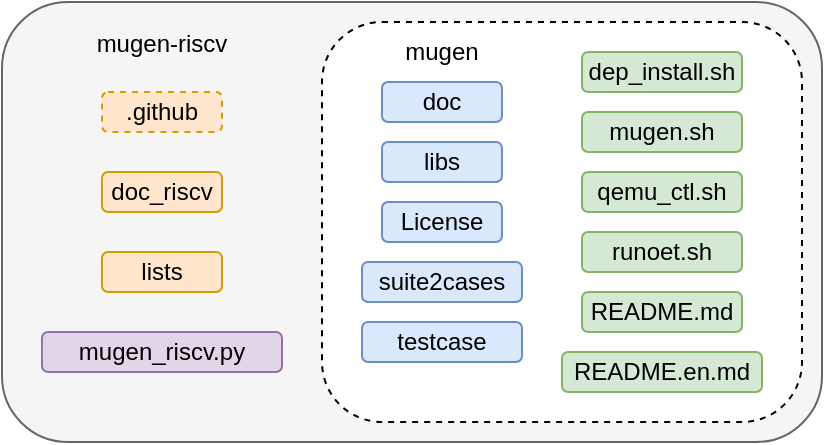 <mxfile version="20.2.3" type="device"><diagram id="XQWw4n_qW-yiIsj72fMN" name="Page-1"><mxGraphModel dx="813" dy="499" grid="1" gridSize="10" guides="1" tooltips="1" connect="1" arrows="1" fold="1" page="1" pageScale="1" pageWidth="1100" pageHeight="850" math="0" shadow="0"><root><mxCell id="0"/><mxCell id="1" parent="0"/><mxCell id="MdXzOckYiZzXHVkL8D_M-18" value="" style="rounded=1;whiteSpace=wrap;html=1;fillColor=#f5f5f5;fontColor=#333333;strokeColor=#666666;" vertex="1" parent="1"><mxGeometry x="270" y="320" width="410" height="220" as="geometry"/></mxCell><mxCell id="MdXzOckYiZzXHVkL8D_M-17" value="" style="rounded=1;whiteSpace=wrap;html=1;dashed=1;" vertex="1" parent="1"><mxGeometry x="430" y="330" width="240" height="200" as="geometry"/></mxCell><mxCell id="MdXzOckYiZzXHVkL8D_M-1" value=".github" style="rounded=1;whiteSpace=wrap;html=1;fillColor=#ffe6cc;strokeColor=#d79b00;dashed=1;" vertex="1" parent="1"><mxGeometry x="320" y="365" width="60" height="20" as="geometry"/></mxCell><mxCell id="MdXzOckYiZzXHVkL8D_M-2" value="doc" style="rounded=1;whiteSpace=wrap;html=1;fillColor=#dae8fc;strokeColor=#6c8ebf;" vertex="1" parent="1"><mxGeometry x="460" y="360" width="60" height="20" as="geometry"/></mxCell><mxCell id="MdXzOckYiZzXHVkL8D_M-3" value="libs" style="rounded=1;whiteSpace=wrap;html=1;fillColor=#dae8fc;strokeColor=#6c8ebf;" vertex="1" parent="1"><mxGeometry x="460" y="390" width="60" height="20" as="geometry"/></mxCell><mxCell id="MdXzOckYiZzXHVkL8D_M-4" value="License" style="rounded=1;whiteSpace=wrap;html=1;fillColor=#dae8fc;strokeColor=#6c8ebf;" vertex="1" parent="1"><mxGeometry x="460" y="420" width="60" height="20" as="geometry"/></mxCell><mxCell id="MdXzOckYiZzXHVkL8D_M-5" value="suite2cases" style="rounded=1;whiteSpace=wrap;html=1;fillColor=#dae8fc;strokeColor=#6c8ebf;" vertex="1" parent="1"><mxGeometry x="450" y="450" width="80" height="20" as="geometry"/></mxCell><mxCell id="MdXzOckYiZzXHVkL8D_M-6" value="testcase" style="rounded=1;whiteSpace=wrap;html=1;fillColor=#dae8fc;strokeColor=#6c8ebf;" vertex="1" parent="1"><mxGeometry x="450" y="480" width="80" height="20" as="geometry"/></mxCell><mxCell id="MdXzOckYiZzXHVkL8D_M-7" value="dep_install.sh" style="rounded=1;whiteSpace=wrap;html=1;fillColor=#d5e8d4;strokeColor=#82b366;" vertex="1" parent="1"><mxGeometry x="560" y="345" width="80" height="20" as="geometry"/></mxCell><mxCell id="MdXzOckYiZzXHVkL8D_M-8" value="mugen.sh" style="rounded=1;whiteSpace=wrap;html=1;fillColor=#d5e8d4;strokeColor=#82b366;" vertex="1" parent="1"><mxGeometry x="560" y="375" width="80" height="20" as="geometry"/></mxCell><mxCell id="MdXzOckYiZzXHVkL8D_M-9" value="qemu_ctl.sh" style="rounded=1;whiteSpace=wrap;html=1;fillColor=#d5e8d4;strokeColor=#82b366;" vertex="1" parent="1"><mxGeometry x="560" y="405" width="80" height="20" as="geometry"/></mxCell><mxCell id="MdXzOckYiZzXHVkL8D_M-10" value="runoet.sh" style="rounded=1;whiteSpace=wrap;html=1;fillColor=#d5e8d4;strokeColor=#82b366;" vertex="1" parent="1"><mxGeometry x="560" y="435" width="80" height="20" as="geometry"/></mxCell><mxCell id="MdXzOckYiZzXHVkL8D_M-11" value="README.md" style="rounded=1;whiteSpace=wrap;html=1;fillColor=#d5e8d4;strokeColor=#82b366;" vertex="1" parent="1"><mxGeometry x="560" y="465" width="80" height="20" as="geometry"/></mxCell><mxCell id="MdXzOckYiZzXHVkL8D_M-12" value="README.en.md" style="rounded=1;whiteSpace=wrap;html=1;fillColor=#d5e8d4;strokeColor=#82b366;" vertex="1" parent="1"><mxGeometry x="550" y="495" width="100" height="20" as="geometry"/></mxCell><mxCell id="MdXzOckYiZzXHVkL8D_M-13" value="doc_riscv" style="rounded=1;whiteSpace=wrap;html=1;fillColor=#ffe6cc;strokeColor=#d79b00;" vertex="1" parent="1"><mxGeometry x="320" y="405" width="60" height="20" as="geometry"/></mxCell><mxCell id="MdXzOckYiZzXHVkL8D_M-14" value="lists" style="rounded=1;whiteSpace=wrap;html=1;fillColor=#ffe6cc;strokeColor=#d79b00;" vertex="1" parent="1"><mxGeometry x="320" y="445" width="60" height="20" as="geometry"/></mxCell><mxCell id="MdXzOckYiZzXHVkL8D_M-15" value="mugen_riscv.py" style="rounded=1;whiteSpace=wrap;html=1;fillColor=#e1d5e7;strokeColor=#9673a6;" vertex="1" parent="1"><mxGeometry x="290" y="485" width="120" height="20" as="geometry"/></mxCell><mxCell id="MdXzOckYiZzXHVkL8D_M-19" value="mugen-riscv" style="text;html=1;strokeColor=none;fillColor=none;align=center;verticalAlign=middle;whiteSpace=wrap;rounded=0;dashed=1;" vertex="1" parent="1"><mxGeometry x="310" y="326" width="80" height="30" as="geometry"/></mxCell><mxCell id="MdXzOckYiZzXHVkL8D_M-20" value="mugen" style="text;html=1;strokeColor=none;fillColor=none;align=center;verticalAlign=middle;whiteSpace=wrap;rounded=0;dashed=1;" vertex="1" parent="1"><mxGeometry x="450" y="330" width="80" height="30" as="geometry"/></mxCell></root></mxGraphModel></diagram></mxfile>